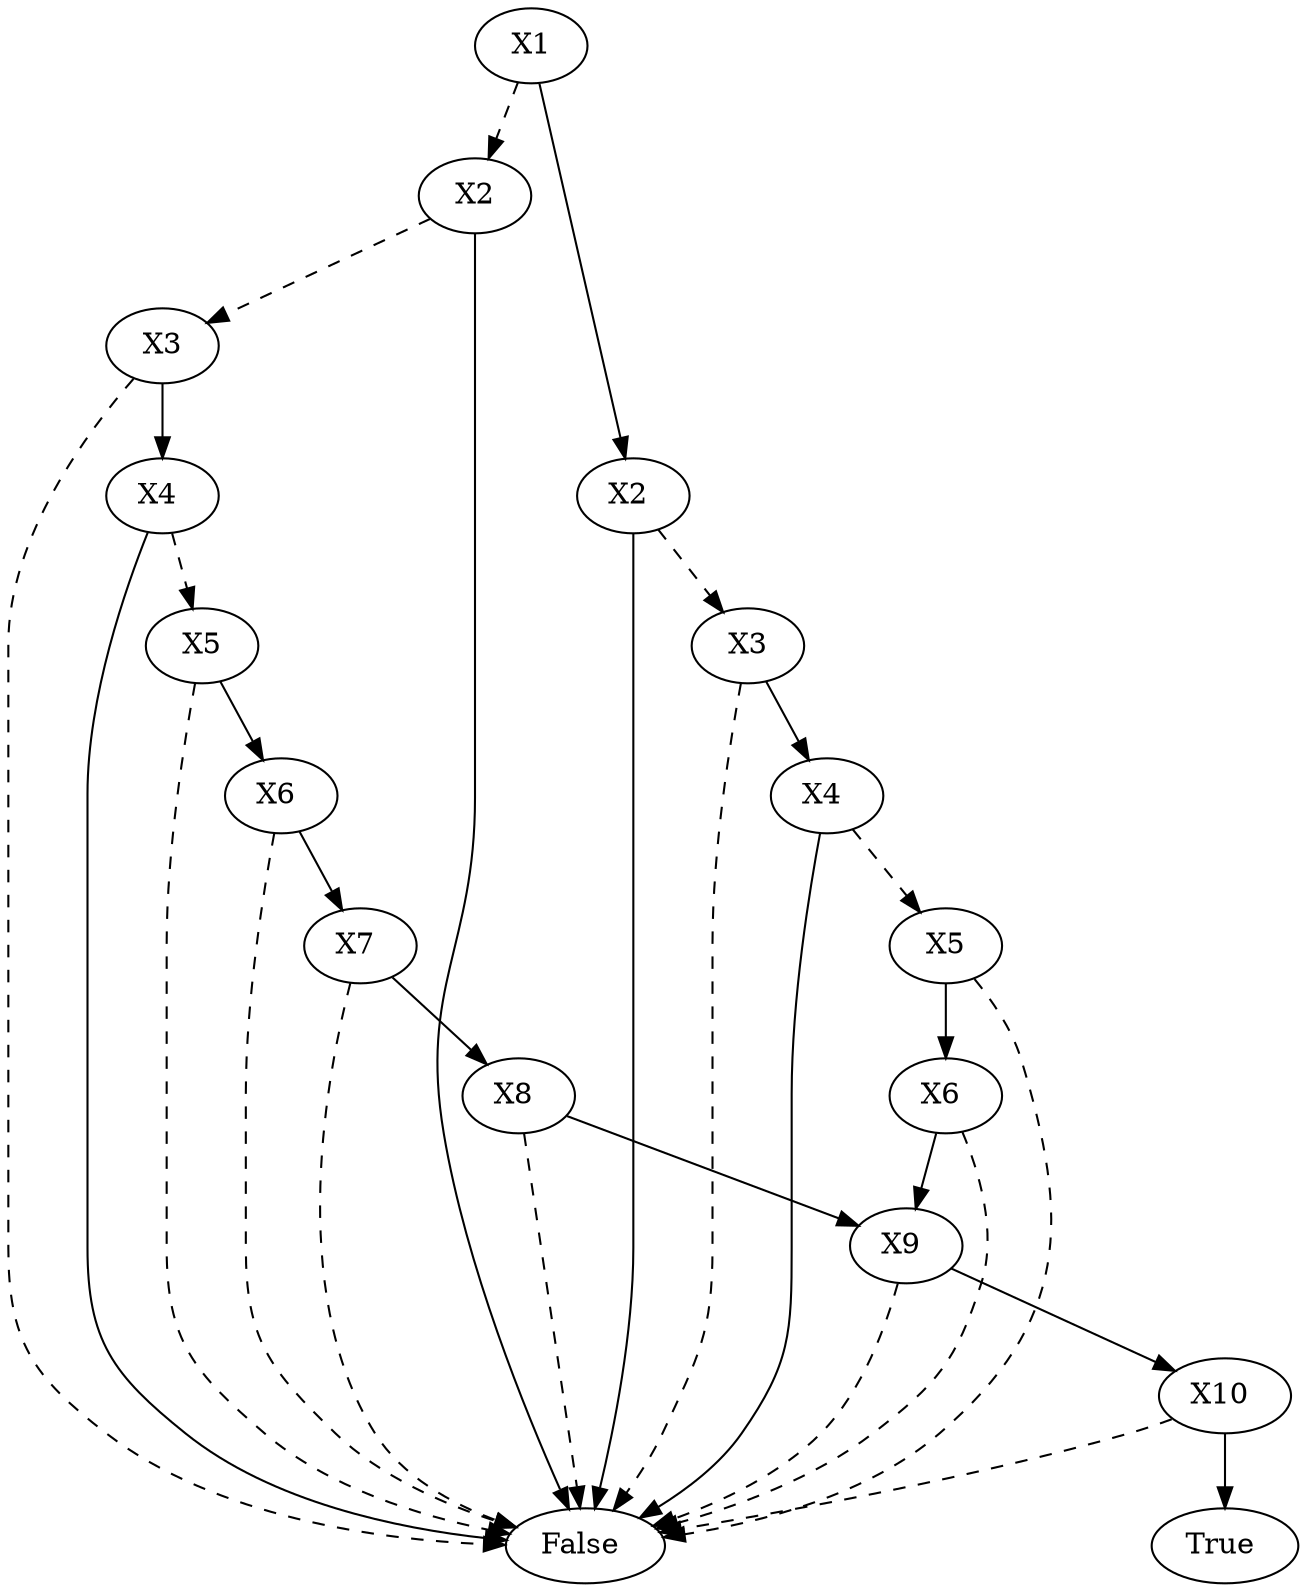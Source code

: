 digraph{1731809483568[label=X1]1731809486128[label="X2"]
1731809483568 -> 1731809486128[style=dashed label="" fontcolor = gray]
1731809484368[label="X3"]
1731809486128 -> 1731809484368[style=dashed label="" fontcolor = gray]
1731809481488[label="False"]
1731809484368 -> 1731809481488[style=dashed label="" fontcolor = gray]
1731809486288[label="X4 "]
1731809484368 -> 1731809486288 [label="" fontcolor = gray]
1731809478608[label="X5"]
1731809486288 -> 1731809478608[style=dashed label="" fontcolor = gray]
1731809481488[label="False"]
1731809478608 -> 1731809481488[style=dashed label="" fontcolor = gray]
1731809477328[label="X6 "]
1731809478608 -> 1731809477328 [label="" fontcolor = gray]
1731809481488[label="False"]
1731809477328 -> 1731809481488[style=dashed label="" fontcolor = gray]
1731809482448[label="X7 "]
1731809477328 -> 1731809482448 [label="" fontcolor = gray]
1731809481488[label="False"]
1731809482448 -> 1731809481488[style=dashed label="" fontcolor = gray]
1731809480368[label="X8 "]
1731809482448 -> 1731809480368 [label="" fontcolor = gray]
1731809481488[label="False"]
1731809480368 -> 1731809481488[style=dashed label="" fontcolor = gray]
1731809482768[label="X9 "]
1731809480368 -> 1731809482768 [label="" fontcolor = gray]
1731809481488[label="False"]
1731809482768 -> 1731809481488[style=dashed label="" fontcolor = gray]
1731809477648[label="X10 "]
1731809482768 -> 1731809477648 [label="" fontcolor = gray]
1731809481488[label="False"]
1731809477648 -> 1731809481488[style=dashed label="" fontcolor = gray]
1731809492048[label="True "]
1731809477648 -> 1731809492048 [label="" fontcolor = gray]
1731809481488[label="False "]
1731809486288 -> 1731809481488 [label="" fontcolor = gray]
1731809481488[label="False "]
1731809486128 -> 1731809481488 [label="" fontcolor = gray]
1731809482288[label="X2 "]
1731809483568 -> 1731809482288 [label="" fontcolor = gray]
1731809482128[label="X3"]
1731809482288 -> 1731809482128[style=dashed label="" fontcolor = gray]
1731809481488[label="False"]
1731809482128 -> 1731809481488[style=dashed label="" fontcolor = gray]
1731809483888[label="X4 "]
1731809482128 -> 1731809483888 [label="" fontcolor = gray]
1731809476848[label="X5"]
1731809483888 -> 1731809476848[style=dashed label="" fontcolor = gray]
1731809481488[label="False"]
1731809476848 -> 1731809481488[style=dashed label="" fontcolor = gray]
1731809479088[label="X6 "]
1731809476848 -> 1731809479088 [label="" fontcolor = gray]
1731809481488[label="False"]
1731809479088 -> 1731809481488[style=dashed label="" fontcolor = gray]
1731809482768[label="X9 "]
1731809479088 -> 1731809482768 [label="" fontcolor = gray]
1731809481488[label="False "]
1731809483888 -> 1731809481488 [label="" fontcolor = gray]
1731809481488[label="False "]
1731809482288 -> 1731809481488 [label="" fontcolor = gray]
}